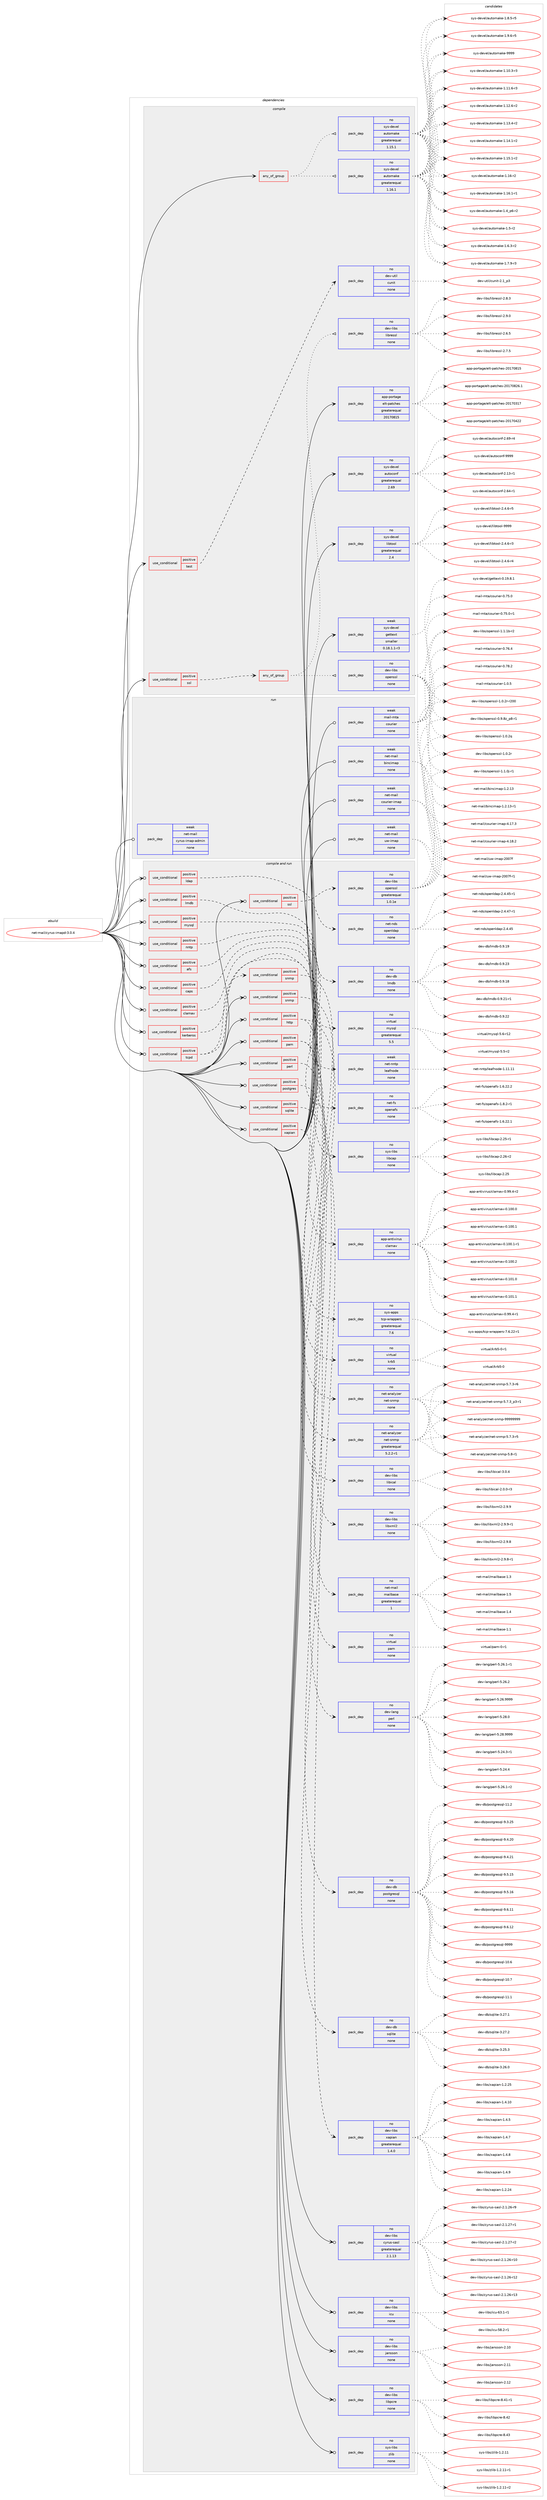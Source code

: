 digraph prolog {

# *************
# Graph options
# *************

newrank=true;
concentrate=true;
compound=true;
graph [rankdir=LR,fontname=Helvetica,fontsize=10,ranksep=1.5];#, ranksep=2.5, nodesep=0.2];
edge  [arrowhead=vee];
node  [fontname=Helvetica,fontsize=10];

# **********
# The ebuild
# **********

subgraph cluster_leftcol {
color=gray;
rank=same;
label=<<i>ebuild</i>>;
id [label="net-mail/cyrus-imapd-3.0.4", color=red, width=4, href="../net-mail/cyrus-imapd-3.0.4.svg"];
}

# ****************
# The dependencies
# ****************

subgraph cluster_midcol {
color=gray;
label=<<i>dependencies</i>>;
subgraph cluster_compile {
fillcolor="#eeeeee";
style=filled;
label=<<i>compile</i>>;
subgraph any26244 {
dependency1663125 [label=<<TABLE BORDER="0" CELLBORDER="1" CELLSPACING="0" CELLPADDING="4"><TR><TD CELLPADDING="10">any_of_group</TD></TR></TABLE>>, shape=none, color=red];subgraph pack1189019 {
dependency1663126 [label=<<TABLE BORDER="0" CELLBORDER="1" CELLSPACING="0" CELLPADDING="4" WIDTH="220"><TR><TD ROWSPAN="6" CELLPADDING="30">pack_dep</TD></TR><TR><TD WIDTH="110">no</TD></TR><TR><TD>sys-devel</TD></TR><TR><TD>automake</TD></TR><TR><TD>greaterequal</TD></TR><TR><TD>1.16.1</TD></TR></TABLE>>, shape=none, color=blue];
}
dependency1663125:e -> dependency1663126:w [weight=20,style="dotted",arrowhead="oinv"];
subgraph pack1189020 {
dependency1663127 [label=<<TABLE BORDER="0" CELLBORDER="1" CELLSPACING="0" CELLPADDING="4" WIDTH="220"><TR><TD ROWSPAN="6" CELLPADDING="30">pack_dep</TD></TR><TR><TD WIDTH="110">no</TD></TR><TR><TD>sys-devel</TD></TR><TR><TD>automake</TD></TR><TR><TD>greaterequal</TD></TR><TR><TD>1.15.1</TD></TR></TABLE>>, shape=none, color=blue];
}
dependency1663125:e -> dependency1663127:w [weight=20,style="dotted",arrowhead="oinv"];
}
id:e -> dependency1663125:w [weight=20,style="solid",arrowhead="vee"];
subgraph cond447074 {
dependency1663128 [label=<<TABLE BORDER="0" CELLBORDER="1" CELLSPACING="0" CELLPADDING="4"><TR><TD ROWSPAN="3" CELLPADDING="10">use_conditional</TD></TR><TR><TD>positive</TD></TR><TR><TD>ssl</TD></TR></TABLE>>, shape=none, color=red];
subgraph any26245 {
dependency1663129 [label=<<TABLE BORDER="0" CELLBORDER="1" CELLSPACING="0" CELLPADDING="4"><TR><TD CELLPADDING="10">any_of_group</TD></TR></TABLE>>, shape=none, color=red];subgraph pack1189021 {
dependency1663130 [label=<<TABLE BORDER="0" CELLBORDER="1" CELLSPACING="0" CELLPADDING="4" WIDTH="220"><TR><TD ROWSPAN="6" CELLPADDING="30">pack_dep</TD></TR><TR><TD WIDTH="110">no</TD></TR><TR><TD>dev-libs</TD></TR><TR><TD>openssl</TD></TR><TR><TD>none</TD></TR><TR><TD></TD></TR></TABLE>>, shape=none, color=blue];
}
dependency1663129:e -> dependency1663130:w [weight=20,style="dotted",arrowhead="oinv"];
subgraph pack1189022 {
dependency1663131 [label=<<TABLE BORDER="0" CELLBORDER="1" CELLSPACING="0" CELLPADDING="4" WIDTH="220"><TR><TD ROWSPAN="6" CELLPADDING="30">pack_dep</TD></TR><TR><TD WIDTH="110">no</TD></TR><TR><TD>dev-libs</TD></TR><TR><TD>libressl</TD></TR><TR><TD>none</TD></TR><TR><TD></TD></TR></TABLE>>, shape=none, color=blue];
}
dependency1663129:e -> dependency1663131:w [weight=20,style="dotted",arrowhead="oinv"];
}
dependency1663128:e -> dependency1663129:w [weight=20,style="dashed",arrowhead="vee"];
}
id:e -> dependency1663128:w [weight=20,style="solid",arrowhead="vee"];
subgraph cond447075 {
dependency1663132 [label=<<TABLE BORDER="0" CELLBORDER="1" CELLSPACING="0" CELLPADDING="4"><TR><TD ROWSPAN="3" CELLPADDING="10">use_conditional</TD></TR><TR><TD>positive</TD></TR><TR><TD>test</TD></TR></TABLE>>, shape=none, color=red];
subgraph pack1189023 {
dependency1663133 [label=<<TABLE BORDER="0" CELLBORDER="1" CELLSPACING="0" CELLPADDING="4" WIDTH="220"><TR><TD ROWSPAN="6" CELLPADDING="30">pack_dep</TD></TR><TR><TD WIDTH="110">no</TD></TR><TR><TD>dev-util</TD></TR><TR><TD>cunit</TD></TR><TR><TD>none</TD></TR><TR><TD></TD></TR></TABLE>>, shape=none, color=blue];
}
dependency1663132:e -> dependency1663133:w [weight=20,style="dashed",arrowhead="vee"];
}
id:e -> dependency1663132:w [weight=20,style="solid",arrowhead="vee"];
subgraph pack1189024 {
dependency1663134 [label=<<TABLE BORDER="0" CELLBORDER="1" CELLSPACING="0" CELLPADDING="4" WIDTH="220"><TR><TD ROWSPAN="6" CELLPADDING="30">pack_dep</TD></TR><TR><TD WIDTH="110">no</TD></TR><TR><TD>app-portage</TD></TR><TR><TD>elt-patches</TD></TR><TR><TD>greaterequal</TD></TR><TR><TD>20170815</TD></TR></TABLE>>, shape=none, color=blue];
}
id:e -> dependency1663134:w [weight=20,style="solid",arrowhead="vee"];
subgraph pack1189025 {
dependency1663135 [label=<<TABLE BORDER="0" CELLBORDER="1" CELLSPACING="0" CELLPADDING="4" WIDTH="220"><TR><TD ROWSPAN="6" CELLPADDING="30">pack_dep</TD></TR><TR><TD WIDTH="110">no</TD></TR><TR><TD>sys-devel</TD></TR><TR><TD>autoconf</TD></TR><TR><TD>greaterequal</TD></TR><TR><TD>2.69</TD></TR></TABLE>>, shape=none, color=blue];
}
id:e -> dependency1663135:w [weight=20,style="solid",arrowhead="vee"];
subgraph pack1189026 {
dependency1663136 [label=<<TABLE BORDER="0" CELLBORDER="1" CELLSPACING="0" CELLPADDING="4" WIDTH="220"><TR><TD ROWSPAN="6" CELLPADDING="30">pack_dep</TD></TR><TR><TD WIDTH="110">no</TD></TR><TR><TD>sys-devel</TD></TR><TR><TD>libtool</TD></TR><TR><TD>greaterequal</TD></TR><TR><TD>2.4</TD></TR></TABLE>>, shape=none, color=blue];
}
id:e -> dependency1663136:w [weight=20,style="solid",arrowhead="vee"];
subgraph pack1189027 {
dependency1663137 [label=<<TABLE BORDER="0" CELLBORDER="1" CELLSPACING="0" CELLPADDING="4" WIDTH="220"><TR><TD ROWSPAN="6" CELLPADDING="30">pack_dep</TD></TR><TR><TD WIDTH="110">weak</TD></TR><TR><TD>sys-devel</TD></TR><TR><TD>gettext</TD></TR><TR><TD>smaller</TD></TR><TR><TD>0.18.1.1-r3</TD></TR></TABLE>>, shape=none, color=blue];
}
id:e -> dependency1663137:w [weight=20,style="solid",arrowhead="vee"];
}
subgraph cluster_compileandrun {
fillcolor="#eeeeee";
style=filled;
label=<<i>compile and run</i>>;
subgraph cond447076 {
dependency1663138 [label=<<TABLE BORDER="0" CELLBORDER="1" CELLSPACING="0" CELLPADDING="4"><TR><TD ROWSPAN="3" CELLPADDING="10">use_conditional</TD></TR><TR><TD>positive</TD></TR><TR><TD>afs</TD></TR></TABLE>>, shape=none, color=red];
subgraph pack1189028 {
dependency1663139 [label=<<TABLE BORDER="0" CELLBORDER="1" CELLSPACING="0" CELLPADDING="4" WIDTH="220"><TR><TD ROWSPAN="6" CELLPADDING="30">pack_dep</TD></TR><TR><TD WIDTH="110">no</TD></TR><TR><TD>net-fs</TD></TR><TR><TD>openafs</TD></TR><TR><TD>none</TD></TR><TR><TD></TD></TR></TABLE>>, shape=none, color=blue];
}
dependency1663138:e -> dependency1663139:w [weight=20,style="dashed",arrowhead="vee"];
}
id:e -> dependency1663138:w [weight=20,style="solid",arrowhead="odotvee"];
subgraph cond447077 {
dependency1663140 [label=<<TABLE BORDER="0" CELLBORDER="1" CELLSPACING="0" CELLPADDING="4"><TR><TD ROWSPAN="3" CELLPADDING="10">use_conditional</TD></TR><TR><TD>positive</TD></TR><TR><TD>caps</TD></TR></TABLE>>, shape=none, color=red];
subgraph pack1189029 {
dependency1663141 [label=<<TABLE BORDER="0" CELLBORDER="1" CELLSPACING="0" CELLPADDING="4" WIDTH="220"><TR><TD ROWSPAN="6" CELLPADDING="30">pack_dep</TD></TR><TR><TD WIDTH="110">no</TD></TR><TR><TD>sys-libs</TD></TR><TR><TD>libcap</TD></TR><TR><TD>none</TD></TR><TR><TD></TD></TR></TABLE>>, shape=none, color=blue];
}
dependency1663140:e -> dependency1663141:w [weight=20,style="dashed",arrowhead="vee"];
}
id:e -> dependency1663140:w [weight=20,style="solid",arrowhead="odotvee"];
subgraph cond447078 {
dependency1663142 [label=<<TABLE BORDER="0" CELLBORDER="1" CELLSPACING="0" CELLPADDING="4"><TR><TD ROWSPAN="3" CELLPADDING="10">use_conditional</TD></TR><TR><TD>positive</TD></TR><TR><TD>clamav</TD></TR></TABLE>>, shape=none, color=red];
subgraph pack1189030 {
dependency1663143 [label=<<TABLE BORDER="0" CELLBORDER="1" CELLSPACING="0" CELLPADDING="4" WIDTH="220"><TR><TD ROWSPAN="6" CELLPADDING="30">pack_dep</TD></TR><TR><TD WIDTH="110">no</TD></TR><TR><TD>app-antivirus</TD></TR><TR><TD>clamav</TD></TR><TR><TD>none</TD></TR><TR><TD></TD></TR></TABLE>>, shape=none, color=blue];
}
dependency1663142:e -> dependency1663143:w [weight=20,style="dashed",arrowhead="vee"];
}
id:e -> dependency1663142:w [weight=20,style="solid",arrowhead="odotvee"];
subgraph cond447079 {
dependency1663144 [label=<<TABLE BORDER="0" CELLBORDER="1" CELLSPACING="0" CELLPADDING="4"><TR><TD ROWSPAN="3" CELLPADDING="10">use_conditional</TD></TR><TR><TD>positive</TD></TR><TR><TD>http</TD></TR></TABLE>>, shape=none, color=red];
subgraph pack1189031 {
dependency1663145 [label=<<TABLE BORDER="0" CELLBORDER="1" CELLSPACING="0" CELLPADDING="4" WIDTH="220"><TR><TD ROWSPAN="6" CELLPADDING="30">pack_dep</TD></TR><TR><TD WIDTH="110">no</TD></TR><TR><TD>dev-libs</TD></TR><TR><TD>libxml2</TD></TR><TR><TD>none</TD></TR><TR><TD></TD></TR></TABLE>>, shape=none, color=blue];
}
dependency1663144:e -> dependency1663145:w [weight=20,style="dashed",arrowhead="vee"];
subgraph pack1189032 {
dependency1663146 [label=<<TABLE BORDER="0" CELLBORDER="1" CELLSPACING="0" CELLPADDING="4" WIDTH="220"><TR><TD ROWSPAN="6" CELLPADDING="30">pack_dep</TD></TR><TR><TD WIDTH="110">no</TD></TR><TR><TD>dev-libs</TD></TR><TR><TD>libical</TD></TR><TR><TD>none</TD></TR><TR><TD></TD></TR></TABLE>>, shape=none, color=blue];
}
dependency1663144:e -> dependency1663146:w [weight=20,style="dashed",arrowhead="vee"];
}
id:e -> dependency1663144:w [weight=20,style="solid",arrowhead="odotvee"];
subgraph cond447080 {
dependency1663147 [label=<<TABLE BORDER="0" CELLBORDER="1" CELLSPACING="0" CELLPADDING="4"><TR><TD ROWSPAN="3" CELLPADDING="10">use_conditional</TD></TR><TR><TD>positive</TD></TR><TR><TD>kerberos</TD></TR></TABLE>>, shape=none, color=red];
subgraph pack1189033 {
dependency1663148 [label=<<TABLE BORDER="0" CELLBORDER="1" CELLSPACING="0" CELLPADDING="4" WIDTH="220"><TR><TD ROWSPAN="6" CELLPADDING="30">pack_dep</TD></TR><TR><TD WIDTH="110">no</TD></TR><TR><TD>virtual</TD></TR><TR><TD>krb5</TD></TR><TR><TD>none</TD></TR><TR><TD></TD></TR></TABLE>>, shape=none, color=blue];
}
dependency1663147:e -> dependency1663148:w [weight=20,style="dashed",arrowhead="vee"];
}
id:e -> dependency1663147:w [weight=20,style="solid",arrowhead="odotvee"];
subgraph cond447081 {
dependency1663149 [label=<<TABLE BORDER="0" CELLBORDER="1" CELLSPACING="0" CELLPADDING="4"><TR><TD ROWSPAN="3" CELLPADDING="10">use_conditional</TD></TR><TR><TD>positive</TD></TR><TR><TD>ldap</TD></TR></TABLE>>, shape=none, color=red];
subgraph pack1189034 {
dependency1663150 [label=<<TABLE BORDER="0" CELLBORDER="1" CELLSPACING="0" CELLPADDING="4" WIDTH="220"><TR><TD ROWSPAN="6" CELLPADDING="30">pack_dep</TD></TR><TR><TD WIDTH="110">no</TD></TR><TR><TD>net-nds</TD></TR><TR><TD>openldap</TD></TR><TR><TD>none</TD></TR><TR><TD></TD></TR></TABLE>>, shape=none, color=blue];
}
dependency1663149:e -> dependency1663150:w [weight=20,style="dashed",arrowhead="vee"];
}
id:e -> dependency1663149:w [weight=20,style="solid",arrowhead="odotvee"];
subgraph cond447082 {
dependency1663151 [label=<<TABLE BORDER="0" CELLBORDER="1" CELLSPACING="0" CELLPADDING="4"><TR><TD ROWSPAN="3" CELLPADDING="10">use_conditional</TD></TR><TR><TD>positive</TD></TR><TR><TD>lmdb</TD></TR></TABLE>>, shape=none, color=red];
subgraph pack1189035 {
dependency1663152 [label=<<TABLE BORDER="0" CELLBORDER="1" CELLSPACING="0" CELLPADDING="4" WIDTH="220"><TR><TD ROWSPAN="6" CELLPADDING="30">pack_dep</TD></TR><TR><TD WIDTH="110">no</TD></TR><TR><TD>dev-db</TD></TR><TR><TD>lmdb</TD></TR><TR><TD>none</TD></TR><TR><TD></TD></TR></TABLE>>, shape=none, color=blue];
}
dependency1663151:e -> dependency1663152:w [weight=20,style="dashed",arrowhead="vee"];
}
id:e -> dependency1663151:w [weight=20,style="solid",arrowhead="odotvee"];
subgraph cond447083 {
dependency1663153 [label=<<TABLE BORDER="0" CELLBORDER="1" CELLSPACING="0" CELLPADDING="4"><TR><TD ROWSPAN="3" CELLPADDING="10">use_conditional</TD></TR><TR><TD>positive</TD></TR><TR><TD>mysql</TD></TR></TABLE>>, shape=none, color=red];
subgraph pack1189036 {
dependency1663154 [label=<<TABLE BORDER="0" CELLBORDER="1" CELLSPACING="0" CELLPADDING="4" WIDTH="220"><TR><TD ROWSPAN="6" CELLPADDING="30">pack_dep</TD></TR><TR><TD WIDTH="110">no</TD></TR><TR><TD>virtual</TD></TR><TR><TD>mysql</TD></TR><TR><TD>greaterequal</TD></TR><TR><TD>5.5</TD></TR></TABLE>>, shape=none, color=blue];
}
dependency1663153:e -> dependency1663154:w [weight=20,style="dashed",arrowhead="vee"];
}
id:e -> dependency1663153:w [weight=20,style="solid",arrowhead="odotvee"];
subgraph cond447084 {
dependency1663155 [label=<<TABLE BORDER="0" CELLBORDER="1" CELLSPACING="0" CELLPADDING="4"><TR><TD ROWSPAN="3" CELLPADDING="10">use_conditional</TD></TR><TR><TD>positive</TD></TR><TR><TD>nntp</TD></TR></TABLE>>, shape=none, color=red];
subgraph pack1189037 {
dependency1663156 [label=<<TABLE BORDER="0" CELLBORDER="1" CELLSPACING="0" CELLPADDING="4" WIDTH="220"><TR><TD ROWSPAN="6" CELLPADDING="30">pack_dep</TD></TR><TR><TD WIDTH="110">weak</TD></TR><TR><TD>net-nntp</TD></TR><TR><TD>leafnode</TD></TR><TR><TD>none</TD></TR><TR><TD></TD></TR></TABLE>>, shape=none, color=blue];
}
dependency1663155:e -> dependency1663156:w [weight=20,style="dashed",arrowhead="vee"];
}
id:e -> dependency1663155:w [weight=20,style="solid",arrowhead="odotvee"];
subgraph cond447085 {
dependency1663157 [label=<<TABLE BORDER="0" CELLBORDER="1" CELLSPACING="0" CELLPADDING="4"><TR><TD ROWSPAN="3" CELLPADDING="10">use_conditional</TD></TR><TR><TD>positive</TD></TR><TR><TD>pam</TD></TR></TABLE>>, shape=none, color=red];
subgraph pack1189038 {
dependency1663158 [label=<<TABLE BORDER="0" CELLBORDER="1" CELLSPACING="0" CELLPADDING="4" WIDTH="220"><TR><TD ROWSPAN="6" CELLPADDING="30">pack_dep</TD></TR><TR><TD WIDTH="110">no</TD></TR><TR><TD>virtual</TD></TR><TR><TD>pam</TD></TR><TR><TD>none</TD></TR><TR><TD></TD></TR></TABLE>>, shape=none, color=blue];
}
dependency1663157:e -> dependency1663158:w [weight=20,style="dashed",arrowhead="vee"];
subgraph pack1189039 {
dependency1663159 [label=<<TABLE BORDER="0" CELLBORDER="1" CELLSPACING="0" CELLPADDING="4" WIDTH="220"><TR><TD ROWSPAN="6" CELLPADDING="30">pack_dep</TD></TR><TR><TD WIDTH="110">no</TD></TR><TR><TD>net-mail</TD></TR><TR><TD>mailbase</TD></TR><TR><TD>greaterequal</TD></TR><TR><TD>1</TD></TR></TABLE>>, shape=none, color=blue];
}
dependency1663157:e -> dependency1663159:w [weight=20,style="dashed",arrowhead="vee"];
}
id:e -> dependency1663157:w [weight=20,style="solid",arrowhead="odotvee"];
subgraph cond447086 {
dependency1663160 [label=<<TABLE BORDER="0" CELLBORDER="1" CELLSPACING="0" CELLPADDING="4"><TR><TD ROWSPAN="3" CELLPADDING="10">use_conditional</TD></TR><TR><TD>positive</TD></TR><TR><TD>perl</TD></TR></TABLE>>, shape=none, color=red];
subgraph pack1189040 {
dependency1663161 [label=<<TABLE BORDER="0" CELLBORDER="1" CELLSPACING="0" CELLPADDING="4" WIDTH="220"><TR><TD ROWSPAN="6" CELLPADDING="30">pack_dep</TD></TR><TR><TD WIDTH="110">no</TD></TR><TR><TD>dev-lang</TD></TR><TR><TD>perl</TD></TR><TR><TD>none</TD></TR><TR><TD></TD></TR></TABLE>>, shape=none, color=blue];
}
dependency1663160:e -> dependency1663161:w [weight=20,style="dashed",arrowhead="vee"];
}
id:e -> dependency1663160:w [weight=20,style="solid",arrowhead="odotvee"];
subgraph cond447087 {
dependency1663162 [label=<<TABLE BORDER="0" CELLBORDER="1" CELLSPACING="0" CELLPADDING="4"><TR><TD ROWSPAN="3" CELLPADDING="10">use_conditional</TD></TR><TR><TD>positive</TD></TR><TR><TD>postgres</TD></TR></TABLE>>, shape=none, color=red];
subgraph pack1189041 {
dependency1663163 [label=<<TABLE BORDER="0" CELLBORDER="1" CELLSPACING="0" CELLPADDING="4" WIDTH="220"><TR><TD ROWSPAN="6" CELLPADDING="30">pack_dep</TD></TR><TR><TD WIDTH="110">no</TD></TR><TR><TD>dev-db</TD></TR><TR><TD>postgresql</TD></TR><TR><TD>none</TD></TR><TR><TD></TD></TR></TABLE>>, shape=none, color=blue];
}
dependency1663162:e -> dependency1663163:w [weight=20,style="dashed",arrowhead="vee"];
}
id:e -> dependency1663162:w [weight=20,style="solid",arrowhead="odotvee"];
subgraph cond447088 {
dependency1663164 [label=<<TABLE BORDER="0" CELLBORDER="1" CELLSPACING="0" CELLPADDING="4"><TR><TD ROWSPAN="3" CELLPADDING="10">use_conditional</TD></TR><TR><TD>positive</TD></TR><TR><TD>snmp</TD></TR></TABLE>>, shape=none, color=red];
subgraph pack1189042 {
dependency1663165 [label=<<TABLE BORDER="0" CELLBORDER="1" CELLSPACING="0" CELLPADDING="4" WIDTH="220"><TR><TD ROWSPAN="6" CELLPADDING="30">pack_dep</TD></TR><TR><TD WIDTH="110">no</TD></TR><TR><TD>net-analyzer</TD></TR><TR><TD>net-snmp</TD></TR><TR><TD>greaterequal</TD></TR><TR><TD>5.2.2-r1</TD></TR></TABLE>>, shape=none, color=blue];
}
dependency1663164:e -> dependency1663165:w [weight=20,style="dashed",arrowhead="vee"];
}
id:e -> dependency1663164:w [weight=20,style="solid",arrowhead="odotvee"];
subgraph cond447089 {
dependency1663166 [label=<<TABLE BORDER="0" CELLBORDER="1" CELLSPACING="0" CELLPADDING="4"><TR><TD ROWSPAN="3" CELLPADDING="10">use_conditional</TD></TR><TR><TD>positive</TD></TR><TR><TD>sqlite</TD></TR></TABLE>>, shape=none, color=red];
subgraph pack1189043 {
dependency1663167 [label=<<TABLE BORDER="0" CELLBORDER="1" CELLSPACING="0" CELLPADDING="4" WIDTH="220"><TR><TD ROWSPAN="6" CELLPADDING="30">pack_dep</TD></TR><TR><TD WIDTH="110">no</TD></TR><TR><TD>dev-db</TD></TR><TR><TD>sqlite</TD></TR><TR><TD>none</TD></TR><TR><TD></TD></TR></TABLE>>, shape=none, color=blue];
}
dependency1663166:e -> dependency1663167:w [weight=20,style="dashed",arrowhead="vee"];
}
id:e -> dependency1663166:w [weight=20,style="solid",arrowhead="odotvee"];
subgraph cond447090 {
dependency1663168 [label=<<TABLE BORDER="0" CELLBORDER="1" CELLSPACING="0" CELLPADDING="4"><TR><TD ROWSPAN="3" CELLPADDING="10">use_conditional</TD></TR><TR><TD>positive</TD></TR><TR><TD>ssl</TD></TR></TABLE>>, shape=none, color=red];
subgraph pack1189044 {
dependency1663169 [label=<<TABLE BORDER="0" CELLBORDER="1" CELLSPACING="0" CELLPADDING="4" WIDTH="220"><TR><TD ROWSPAN="6" CELLPADDING="30">pack_dep</TD></TR><TR><TD WIDTH="110">no</TD></TR><TR><TD>dev-libs</TD></TR><TR><TD>openssl</TD></TR><TR><TD>greaterequal</TD></TR><TR><TD>1.0.1e</TD></TR></TABLE>>, shape=none, color=blue];
}
dependency1663168:e -> dependency1663169:w [weight=20,style="dashed",arrowhead="vee"];
}
id:e -> dependency1663168:w [weight=20,style="solid",arrowhead="odotvee"];
subgraph cond447091 {
dependency1663170 [label=<<TABLE BORDER="0" CELLBORDER="1" CELLSPACING="0" CELLPADDING="4"><TR><TD ROWSPAN="3" CELLPADDING="10">use_conditional</TD></TR><TR><TD>positive</TD></TR><TR><TD>tcpd</TD></TR></TABLE>>, shape=none, color=red];
subgraph pack1189045 {
dependency1663171 [label=<<TABLE BORDER="0" CELLBORDER="1" CELLSPACING="0" CELLPADDING="4" WIDTH="220"><TR><TD ROWSPAN="6" CELLPADDING="30">pack_dep</TD></TR><TR><TD WIDTH="110">no</TD></TR><TR><TD>sys-apps</TD></TR><TR><TD>tcp-wrappers</TD></TR><TR><TD>greaterequal</TD></TR><TR><TD>7.6</TD></TR></TABLE>>, shape=none, color=blue];
}
dependency1663170:e -> dependency1663171:w [weight=20,style="dashed",arrowhead="vee"];
subgraph cond447092 {
dependency1663172 [label=<<TABLE BORDER="0" CELLBORDER="1" CELLSPACING="0" CELLPADDING="4"><TR><TD ROWSPAN="3" CELLPADDING="10">use_conditional</TD></TR><TR><TD>positive</TD></TR><TR><TD>snmp</TD></TR></TABLE>>, shape=none, color=red];
subgraph pack1189046 {
dependency1663173 [label=<<TABLE BORDER="0" CELLBORDER="1" CELLSPACING="0" CELLPADDING="4" WIDTH="220"><TR><TD ROWSPAN="6" CELLPADDING="30">pack_dep</TD></TR><TR><TD WIDTH="110">no</TD></TR><TR><TD>net-analyzer</TD></TR><TR><TD>net-snmp</TD></TR><TR><TD>none</TD></TR><TR><TD></TD></TR></TABLE>>, shape=none, color=blue];
}
dependency1663172:e -> dependency1663173:w [weight=20,style="dashed",arrowhead="vee"];
}
dependency1663170:e -> dependency1663172:w [weight=20,style="dashed",arrowhead="vee"];
}
id:e -> dependency1663170:w [weight=20,style="solid",arrowhead="odotvee"];
subgraph cond447093 {
dependency1663174 [label=<<TABLE BORDER="0" CELLBORDER="1" CELLSPACING="0" CELLPADDING="4"><TR><TD ROWSPAN="3" CELLPADDING="10">use_conditional</TD></TR><TR><TD>positive</TD></TR><TR><TD>xapian</TD></TR></TABLE>>, shape=none, color=red];
subgraph pack1189047 {
dependency1663175 [label=<<TABLE BORDER="0" CELLBORDER="1" CELLSPACING="0" CELLPADDING="4" WIDTH="220"><TR><TD ROWSPAN="6" CELLPADDING="30">pack_dep</TD></TR><TR><TD WIDTH="110">no</TD></TR><TR><TD>dev-libs</TD></TR><TR><TD>xapian</TD></TR><TR><TD>greaterequal</TD></TR><TR><TD>1.4.0</TD></TR></TABLE>>, shape=none, color=blue];
}
dependency1663174:e -> dependency1663175:w [weight=20,style="dashed",arrowhead="vee"];
}
id:e -> dependency1663174:w [weight=20,style="solid",arrowhead="odotvee"];
subgraph pack1189048 {
dependency1663176 [label=<<TABLE BORDER="0" CELLBORDER="1" CELLSPACING="0" CELLPADDING="4" WIDTH="220"><TR><TD ROWSPAN="6" CELLPADDING="30">pack_dep</TD></TR><TR><TD WIDTH="110">no</TD></TR><TR><TD>dev-libs</TD></TR><TR><TD>cyrus-sasl</TD></TR><TR><TD>greaterequal</TD></TR><TR><TD>2.1.13</TD></TR></TABLE>>, shape=none, color=blue];
}
id:e -> dependency1663176:w [weight=20,style="solid",arrowhead="odotvee"];
subgraph pack1189049 {
dependency1663177 [label=<<TABLE BORDER="0" CELLBORDER="1" CELLSPACING="0" CELLPADDING="4" WIDTH="220"><TR><TD ROWSPAN="6" CELLPADDING="30">pack_dep</TD></TR><TR><TD WIDTH="110">no</TD></TR><TR><TD>dev-libs</TD></TR><TR><TD>icu</TD></TR><TR><TD>none</TD></TR><TR><TD></TD></TR></TABLE>>, shape=none, color=blue];
}
id:e -> dependency1663177:w [weight=20,style="solid",arrowhead="odotvee"];
subgraph pack1189050 {
dependency1663178 [label=<<TABLE BORDER="0" CELLBORDER="1" CELLSPACING="0" CELLPADDING="4" WIDTH="220"><TR><TD ROWSPAN="6" CELLPADDING="30">pack_dep</TD></TR><TR><TD WIDTH="110">no</TD></TR><TR><TD>dev-libs</TD></TR><TR><TD>jansson</TD></TR><TR><TD>none</TD></TR><TR><TD></TD></TR></TABLE>>, shape=none, color=blue];
}
id:e -> dependency1663178:w [weight=20,style="solid",arrowhead="odotvee"];
subgraph pack1189051 {
dependency1663179 [label=<<TABLE BORDER="0" CELLBORDER="1" CELLSPACING="0" CELLPADDING="4" WIDTH="220"><TR><TD ROWSPAN="6" CELLPADDING="30">pack_dep</TD></TR><TR><TD WIDTH="110">no</TD></TR><TR><TD>dev-libs</TD></TR><TR><TD>libpcre</TD></TR><TR><TD>none</TD></TR><TR><TD></TD></TR></TABLE>>, shape=none, color=blue];
}
id:e -> dependency1663179:w [weight=20,style="solid",arrowhead="odotvee"];
subgraph pack1189052 {
dependency1663180 [label=<<TABLE BORDER="0" CELLBORDER="1" CELLSPACING="0" CELLPADDING="4" WIDTH="220"><TR><TD ROWSPAN="6" CELLPADDING="30">pack_dep</TD></TR><TR><TD WIDTH="110">no</TD></TR><TR><TD>sys-libs</TD></TR><TR><TD>zlib</TD></TR><TR><TD>none</TD></TR><TR><TD></TD></TR></TABLE>>, shape=none, color=blue];
}
id:e -> dependency1663180:w [weight=20,style="solid",arrowhead="odotvee"];
}
subgraph cluster_run {
fillcolor="#eeeeee";
style=filled;
label=<<i>run</i>>;
subgraph pack1189053 {
dependency1663181 [label=<<TABLE BORDER="0" CELLBORDER="1" CELLSPACING="0" CELLPADDING="4" WIDTH="220"><TR><TD ROWSPAN="6" CELLPADDING="30">pack_dep</TD></TR><TR><TD WIDTH="110">weak</TD></TR><TR><TD>mail-mta</TD></TR><TR><TD>courier</TD></TR><TR><TD>none</TD></TR><TR><TD></TD></TR></TABLE>>, shape=none, color=blue];
}
id:e -> dependency1663181:w [weight=20,style="solid",arrowhead="odot"];
subgraph pack1189054 {
dependency1663182 [label=<<TABLE BORDER="0" CELLBORDER="1" CELLSPACING="0" CELLPADDING="4" WIDTH="220"><TR><TD ROWSPAN="6" CELLPADDING="30">pack_dep</TD></TR><TR><TD WIDTH="110">weak</TD></TR><TR><TD>net-mail</TD></TR><TR><TD>bincimap</TD></TR><TR><TD>none</TD></TR><TR><TD></TD></TR></TABLE>>, shape=none, color=blue];
}
id:e -> dependency1663182:w [weight=20,style="solid",arrowhead="odot"];
subgraph pack1189055 {
dependency1663183 [label=<<TABLE BORDER="0" CELLBORDER="1" CELLSPACING="0" CELLPADDING="4" WIDTH="220"><TR><TD ROWSPAN="6" CELLPADDING="30">pack_dep</TD></TR><TR><TD WIDTH="110">weak</TD></TR><TR><TD>net-mail</TD></TR><TR><TD>courier-imap</TD></TR><TR><TD>none</TD></TR><TR><TD></TD></TR></TABLE>>, shape=none, color=blue];
}
id:e -> dependency1663183:w [weight=20,style="solid",arrowhead="odot"];
subgraph pack1189056 {
dependency1663184 [label=<<TABLE BORDER="0" CELLBORDER="1" CELLSPACING="0" CELLPADDING="4" WIDTH="220"><TR><TD ROWSPAN="6" CELLPADDING="30">pack_dep</TD></TR><TR><TD WIDTH="110">weak</TD></TR><TR><TD>net-mail</TD></TR><TR><TD>cyrus-imap-admin</TD></TR><TR><TD>none</TD></TR><TR><TD></TD></TR></TABLE>>, shape=none, color=blue];
}
id:e -> dependency1663184:w [weight=20,style="solid",arrowhead="odot"];
subgraph pack1189057 {
dependency1663185 [label=<<TABLE BORDER="0" CELLBORDER="1" CELLSPACING="0" CELLPADDING="4" WIDTH="220"><TR><TD ROWSPAN="6" CELLPADDING="30">pack_dep</TD></TR><TR><TD WIDTH="110">weak</TD></TR><TR><TD>net-mail</TD></TR><TR><TD>uw-imap</TD></TR><TR><TD>none</TD></TR><TR><TD></TD></TR></TABLE>>, shape=none, color=blue];
}
id:e -> dependency1663185:w [weight=20,style="solid",arrowhead="odot"];
}
}

# **************
# The candidates
# **************

subgraph cluster_choices {
rank=same;
color=gray;
label=<<i>candidates</i>>;

subgraph choice1189019 {
color=black;
nodesep=1;
choice11512111545100101118101108479711711611110997107101454946494846514511451 [label="sys-devel/automake-1.10.3-r3", color=red, width=4,href="../sys-devel/automake-1.10.3-r3.svg"];
choice11512111545100101118101108479711711611110997107101454946494946544511451 [label="sys-devel/automake-1.11.6-r3", color=red, width=4,href="../sys-devel/automake-1.11.6-r3.svg"];
choice11512111545100101118101108479711711611110997107101454946495046544511450 [label="sys-devel/automake-1.12.6-r2", color=red, width=4,href="../sys-devel/automake-1.12.6-r2.svg"];
choice11512111545100101118101108479711711611110997107101454946495146524511450 [label="sys-devel/automake-1.13.4-r2", color=red, width=4,href="../sys-devel/automake-1.13.4-r2.svg"];
choice11512111545100101118101108479711711611110997107101454946495246494511450 [label="sys-devel/automake-1.14.1-r2", color=red, width=4,href="../sys-devel/automake-1.14.1-r2.svg"];
choice11512111545100101118101108479711711611110997107101454946495346494511450 [label="sys-devel/automake-1.15.1-r2", color=red, width=4,href="../sys-devel/automake-1.15.1-r2.svg"];
choice1151211154510010111810110847971171161111099710710145494649544511450 [label="sys-devel/automake-1.16-r2", color=red, width=4,href="../sys-devel/automake-1.16-r2.svg"];
choice11512111545100101118101108479711711611110997107101454946495446494511449 [label="sys-devel/automake-1.16.1-r1", color=red, width=4,href="../sys-devel/automake-1.16.1-r1.svg"];
choice115121115451001011181011084797117116111109971071014549465295112544511450 [label="sys-devel/automake-1.4_p6-r2", color=red, width=4,href="../sys-devel/automake-1.4_p6-r2.svg"];
choice11512111545100101118101108479711711611110997107101454946534511450 [label="sys-devel/automake-1.5-r2", color=red, width=4,href="../sys-devel/automake-1.5-r2.svg"];
choice115121115451001011181011084797117116111109971071014549465446514511450 [label="sys-devel/automake-1.6.3-r2", color=red, width=4,href="../sys-devel/automake-1.6.3-r2.svg"];
choice115121115451001011181011084797117116111109971071014549465546574511451 [label="sys-devel/automake-1.7.9-r3", color=red, width=4,href="../sys-devel/automake-1.7.9-r3.svg"];
choice115121115451001011181011084797117116111109971071014549465646534511453 [label="sys-devel/automake-1.8.5-r5", color=red, width=4,href="../sys-devel/automake-1.8.5-r5.svg"];
choice115121115451001011181011084797117116111109971071014549465746544511453 [label="sys-devel/automake-1.9.6-r5", color=red, width=4,href="../sys-devel/automake-1.9.6-r5.svg"];
choice115121115451001011181011084797117116111109971071014557575757 [label="sys-devel/automake-9999", color=red, width=4,href="../sys-devel/automake-9999.svg"];
dependency1663126:e -> choice11512111545100101118101108479711711611110997107101454946494846514511451:w [style=dotted,weight="100"];
dependency1663126:e -> choice11512111545100101118101108479711711611110997107101454946494946544511451:w [style=dotted,weight="100"];
dependency1663126:e -> choice11512111545100101118101108479711711611110997107101454946495046544511450:w [style=dotted,weight="100"];
dependency1663126:e -> choice11512111545100101118101108479711711611110997107101454946495146524511450:w [style=dotted,weight="100"];
dependency1663126:e -> choice11512111545100101118101108479711711611110997107101454946495246494511450:w [style=dotted,weight="100"];
dependency1663126:e -> choice11512111545100101118101108479711711611110997107101454946495346494511450:w [style=dotted,weight="100"];
dependency1663126:e -> choice1151211154510010111810110847971171161111099710710145494649544511450:w [style=dotted,weight="100"];
dependency1663126:e -> choice11512111545100101118101108479711711611110997107101454946495446494511449:w [style=dotted,weight="100"];
dependency1663126:e -> choice115121115451001011181011084797117116111109971071014549465295112544511450:w [style=dotted,weight="100"];
dependency1663126:e -> choice11512111545100101118101108479711711611110997107101454946534511450:w [style=dotted,weight="100"];
dependency1663126:e -> choice115121115451001011181011084797117116111109971071014549465446514511450:w [style=dotted,weight="100"];
dependency1663126:e -> choice115121115451001011181011084797117116111109971071014549465546574511451:w [style=dotted,weight="100"];
dependency1663126:e -> choice115121115451001011181011084797117116111109971071014549465646534511453:w [style=dotted,weight="100"];
dependency1663126:e -> choice115121115451001011181011084797117116111109971071014549465746544511453:w [style=dotted,weight="100"];
dependency1663126:e -> choice115121115451001011181011084797117116111109971071014557575757:w [style=dotted,weight="100"];
}
subgraph choice1189020 {
color=black;
nodesep=1;
choice11512111545100101118101108479711711611110997107101454946494846514511451 [label="sys-devel/automake-1.10.3-r3", color=red, width=4,href="../sys-devel/automake-1.10.3-r3.svg"];
choice11512111545100101118101108479711711611110997107101454946494946544511451 [label="sys-devel/automake-1.11.6-r3", color=red, width=4,href="../sys-devel/automake-1.11.6-r3.svg"];
choice11512111545100101118101108479711711611110997107101454946495046544511450 [label="sys-devel/automake-1.12.6-r2", color=red, width=4,href="../sys-devel/automake-1.12.6-r2.svg"];
choice11512111545100101118101108479711711611110997107101454946495146524511450 [label="sys-devel/automake-1.13.4-r2", color=red, width=4,href="../sys-devel/automake-1.13.4-r2.svg"];
choice11512111545100101118101108479711711611110997107101454946495246494511450 [label="sys-devel/automake-1.14.1-r2", color=red, width=4,href="../sys-devel/automake-1.14.1-r2.svg"];
choice11512111545100101118101108479711711611110997107101454946495346494511450 [label="sys-devel/automake-1.15.1-r2", color=red, width=4,href="../sys-devel/automake-1.15.1-r2.svg"];
choice1151211154510010111810110847971171161111099710710145494649544511450 [label="sys-devel/automake-1.16-r2", color=red, width=4,href="../sys-devel/automake-1.16-r2.svg"];
choice11512111545100101118101108479711711611110997107101454946495446494511449 [label="sys-devel/automake-1.16.1-r1", color=red, width=4,href="../sys-devel/automake-1.16.1-r1.svg"];
choice115121115451001011181011084797117116111109971071014549465295112544511450 [label="sys-devel/automake-1.4_p6-r2", color=red, width=4,href="../sys-devel/automake-1.4_p6-r2.svg"];
choice11512111545100101118101108479711711611110997107101454946534511450 [label="sys-devel/automake-1.5-r2", color=red, width=4,href="../sys-devel/automake-1.5-r2.svg"];
choice115121115451001011181011084797117116111109971071014549465446514511450 [label="sys-devel/automake-1.6.3-r2", color=red, width=4,href="../sys-devel/automake-1.6.3-r2.svg"];
choice115121115451001011181011084797117116111109971071014549465546574511451 [label="sys-devel/automake-1.7.9-r3", color=red, width=4,href="../sys-devel/automake-1.7.9-r3.svg"];
choice115121115451001011181011084797117116111109971071014549465646534511453 [label="sys-devel/automake-1.8.5-r5", color=red, width=4,href="../sys-devel/automake-1.8.5-r5.svg"];
choice115121115451001011181011084797117116111109971071014549465746544511453 [label="sys-devel/automake-1.9.6-r5", color=red, width=4,href="../sys-devel/automake-1.9.6-r5.svg"];
choice115121115451001011181011084797117116111109971071014557575757 [label="sys-devel/automake-9999", color=red, width=4,href="../sys-devel/automake-9999.svg"];
dependency1663127:e -> choice11512111545100101118101108479711711611110997107101454946494846514511451:w [style=dotted,weight="100"];
dependency1663127:e -> choice11512111545100101118101108479711711611110997107101454946494946544511451:w [style=dotted,weight="100"];
dependency1663127:e -> choice11512111545100101118101108479711711611110997107101454946495046544511450:w [style=dotted,weight="100"];
dependency1663127:e -> choice11512111545100101118101108479711711611110997107101454946495146524511450:w [style=dotted,weight="100"];
dependency1663127:e -> choice11512111545100101118101108479711711611110997107101454946495246494511450:w [style=dotted,weight="100"];
dependency1663127:e -> choice11512111545100101118101108479711711611110997107101454946495346494511450:w [style=dotted,weight="100"];
dependency1663127:e -> choice1151211154510010111810110847971171161111099710710145494649544511450:w [style=dotted,weight="100"];
dependency1663127:e -> choice11512111545100101118101108479711711611110997107101454946495446494511449:w [style=dotted,weight="100"];
dependency1663127:e -> choice115121115451001011181011084797117116111109971071014549465295112544511450:w [style=dotted,weight="100"];
dependency1663127:e -> choice11512111545100101118101108479711711611110997107101454946534511450:w [style=dotted,weight="100"];
dependency1663127:e -> choice115121115451001011181011084797117116111109971071014549465446514511450:w [style=dotted,weight="100"];
dependency1663127:e -> choice115121115451001011181011084797117116111109971071014549465546574511451:w [style=dotted,weight="100"];
dependency1663127:e -> choice115121115451001011181011084797117116111109971071014549465646534511453:w [style=dotted,weight="100"];
dependency1663127:e -> choice115121115451001011181011084797117116111109971071014549465746544511453:w [style=dotted,weight="100"];
dependency1663127:e -> choice115121115451001011181011084797117116111109971071014557575757:w [style=dotted,weight="100"];
}
subgraph choice1189021 {
color=black;
nodesep=1;
choice10010111845108105981154711111210111011511510845484657465612295112564511449 [label="dev-libs/openssl-0.9.8z_p8-r1", color=red, width=4,href="../dev-libs/openssl-0.9.8z_p8-r1.svg"];
choice100101118451081059811547111112101110115115108454946484650113 [label="dev-libs/openssl-1.0.2q", color=red, width=4,href="../dev-libs/openssl-1.0.2q.svg"];
choice100101118451081059811547111112101110115115108454946484650114 [label="dev-libs/openssl-1.0.2r", color=red, width=4,href="../dev-libs/openssl-1.0.2r.svg"];
choice10010111845108105981154711111210111011511510845494648465011445114504848 [label="dev-libs/openssl-1.0.2r-r200", color=red, width=4,href="../dev-libs/openssl-1.0.2r-r200.svg"];
choice1001011184510810598115471111121011101151151084549464946481064511449 [label="dev-libs/openssl-1.1.0j-r1", color=red, width=4,href="../dev-libs/openssl-1.1.0j-r1.svg"];
choice100101118451081059811547111112101110115115108454946494649984511450 [label="dev-libs/openssl-1.1.1b-r2", color=red, width=4,href="../dev-libs/openssl-1.1.1b-r2.svg"];
dependency1663130:e -> choice10010111845108105981154711111210111011511510845484657465612295112564511449:w [style=dotted,weight="100"];
dependency1663130:e -> choice100101118451081059811547111112101110115115108454946484650113:w [style=dotted,weight="100"];
dependency1663130:e -> choice100101118451081059811547111112101110115115108454946484650114:w [style=dotted,weight="100"];
dependency1663130:e -> choice10010111845108105981154711111210111011511510845494648465011445114504848:w [style=dotted,weight="100"];
dependency1663130:e -> choice1001011184510810598115471111121011101151151084549464946481064511449:w [style=dotted,weight="100"];
dependency1663130:e -> choice100101118451081059811547111112101110115115108454946494649984511450:w [style=dotted,weight="100"];
}
subgraph choice1189022 {
color=black;
nodesep=1;
choice10010111845108105981154710810598114101115115108455046544653 [label="dev-libs/libressl-2.6.5", color=red, width=4,href="../dev-libs/libressl-2.6.5.svg"];
choice10010111845108105981154710810598114101115115108455046554653 [label="dev-libs/libressl-2.7.5", color=red, width=4,href="../dev-libs/libressl-2.7.5.svg"];
choice10010111845108105981154710810598114101115115108455046564651 [label="dev-libs/libressl-2.8.3", color=red, width=4,href="../dev-libs/libressl-2.8.3.svg"];
choice10010111845108105981154710810598114101115115108455046574648 [label="dev-libs/libressl-2.9.0", color=red, width=4,href="../dev-libs/libressl-2.9.0.svg"];
dependency1663131:e -> choice10010111845108105981154710810598114101115115108455046544653:w [style=dotted,weight="100"];
dependency1663131:e -> choice10010111845108105981154710810598114101115115108455046554653:w [style=dotted,weight="100"];
dependency1663131:e -> choice10010111845108105981154710810598114101115115108455046564651:w [style=dotted,weight="100"];
dependency1663131:e -> choice10010111845108105981154710810598114101115115108455046574648:w [style=dotted,weight="100"];
}
subgraph choice1189023 {
color=black;
nodesep=1;
choice100101118451171161051084799117110105116455046499511251 [label="dev-util/cunit-2.1_p3", color=red, width=4,href="../dev-util/cunit-2.1_p3.svg"];
dependency1663133:e -> choice100101118451171161051084799117110105116455046499511251:w [style=dotted,weight="100"];
}
subgraph choice1189024 {
color=black;
nodesep=1;
choice97112112451121111141169710310147101108116451129711699104101115455048495548514955 [label="app-portage/elt-patches-20170317", color=red, width=4,href="../app-portage/elt-patches-20170317.svg"];
choice97112112451121111141169710310147101108116451129711699104101115455048495548525050 [label="app-portage/elt-patches-20170422", color=red, width=4,href="../app-portage/elt-patches-20170422.svg"];
choice97112112451121111141169710310147101108116451129711699104101115455048495548564953 [label="app-portage/elt-patches-20170815", color=red, width=4,href="../app-portage/elt-patches-20170815.svg"];
choice971121124511211111411697103101471011081164511297116991041011154550484955485650544649 [label="app-portage/elt-patches-20170826.1", color=red, width=4,href="../app-portage/elt-patches-20170826.1.svg"];
dependency1663134:e -> choice97112112451121111141169710310147101108116451129711699104101115455048495548514955:w [style=dotted,weight="100"];
dependency1663134:e -> choice97112112451121111141169710310147101108116451129711699104101115455048495548525050:w [style=dotted,weight="100"];
dependency1663134:e -> choice97112112451121111141169710310147101108116451129711699104101115455048495548564953:w [style=dotted,weight="100"];
dependency1663134:e -> choice971121124511211111411697103101471011081164511297116991041011154550484955485650544649:w [style=dotted,weight="100"];
}
subgraph choice1189025 {
color=black;
nodesep=1;
choice1151211154510010111810110847971171161119911111010245504649514511449 [label="sys-devel/autoconf-2.13-r1", color=red, width=4,href="../sys-devel/autoconf-2.13-r1.svg"];
choice1151211154510010111810110847971171161119911111010245504654524511449 [label="sys-devel/autoconf-2.64-r1", color=red, width=4,href="../sys-devel/autoconf-2.64-r1.svg"];
choice1151211154510010111810110847971171161119911111010245504654574511452 [label="sys-devel/autoconf-2.69-r4", color=red, width=4,href="../sys-devel/autoconf-2.69-r4.svg"];
choice115121115451001011181011084797117116111991111101024557575757 [label="sys-devel/autoconf-9999", color=red, width=4,href="../sys-devel/autoconf-9999.svg"];
dependency1663135:e -> choice1151211154510010111810110847971171161119911111010245504649514511449:w [style=dotted,weight="100"];
dependency1663135:e -> choice1151211154510010111810110847971171161119911111010245504654524511449:w [style=dotted,weight="100"];
dependency1663135:e -> choice1151211154510010111810110847971171161119911111010245504654574511452:w [style=dotted,weight="100"];
dependency1663135:e -> choice115121115451001011181011084797117116111991111101024557575757:w [style=dotted,weight="100"];
}
subgraph choice1189026 {
color=black;
nodesep=1;
choice1151211154510010111810110847108105981161111111084550465246544511451 [label="sys-devel/libtool-2.4.6-r3", color=red, width=4,href="../sys-devel/libtool-2.4.6-r3.svg"];
choice1151211154510010111810110847108105981161111111084550465246544511452 [label="sys-devel/libtool-2.4.6-r4", color=red, width=4,href="../sys-devel/libtool-2.4.6-r4.svg"];
choice1151211154510010111810110847108105981161111111084550465246544511453 [label="sys-devel/libtool-2.4.6-r5", color=red, width=4,href="../sys-devel/libtool-2.4.6-r5.svg"];
choice1151211154510010111810110847108105981161111111084557575757 [label="sys-devel/libtool-9999", color=red, width=4,href="../sys-devel/libtool-9999.svg"];
dependency1663136:e -> choice1151211154510010111810110847108105981161111111084550465246544511451:w [style=dotted,weight="100"];
dependency1663136:e -> choice1151211154510010111810110847108105981161111111084550465246544511452:w [style=dotted,weight="100"];
dependency1663136:e -> choice1151211154510010111810110847108105981161111111084550465246544511453:w [style=dotted,weight="100"];
dependency1663136:e -> choice1151211154510010111810110847108105981161111111084557575757:w [style=dotted,weight="100"];
}
subgraph choice1189027 {
color=black;
nodesep=1;
choice1151211154510010111810110847103101116116101120116454846495746564649 [label="sys-devel/gettext-0.19.8.1", color=red, width=4,href="../sys-devel/gettext-0.19.8.1.svg"];
dependency1663137:e -> choice1151211154510010111810110847103101116116101120116454846495746564649:w [style=dotted,weight="100"];
}
subgraph choice1189028 {
color=black;
nodesep=1;
choice110101116451021154711111210111097102115454946544650504649 [label="net-fs/openafs-1.6.22.1", color=red, width=4,href="../net-fs/openafs-1.6.22.1.svg"];
choice110101116451021154711111210111097102115454946544650504650 [label="net-fs/openafs-1.6.22.2", color=red, width=4,href="../net-fs/openafs-1.6.22.2.svg"];
choice1101011164510211547111112101110971021154549465646504511449 [label="net-fs/openafs-1.8.2-r1", color=red, width=4,href="../net-fs/openafs-1.8.2-r1.svg"];
dependency1663139:e -> choice110101116451021154711111210111097102115454946544650504649:w [style=dotted,weight="100"];
dependency1663139:e -> choice110101116451021154711111210111097102115454946544650504650:w [style=dotted,weight="100"];
dependency1663139:e -> choice1101011164510211547111112101110971021154549465646504511449:w [style=dotted,weight="100"];
}
subgraph choice1189029 {
color=black;
nodesep=1;
choice1151211154510810598115471081059899971124550465053 [label="sys-libs/libcap-2.25", color=red, width=4,href="../sys-libs/libcap-2.25.svg"];
choice11512111545108105981154710810598999711245504650534511449 [label="sys-libs/libcap-2.25-r1", color=red, width=4,href="../sys-libs/libcap-2.25-r1.svg"];
choice11512111545108105981154710810598999711245504650544511450 [label="sys-libs/libcap-2.26-r2", color=red, width=4,href="../sys-libs/libcap-2.26-r2.svg"];
dependency1663141:e -> choice1151211154510810598115471081059899971124550465053:w [style=dotted,weight="100"];
dependency1663141:e -> choice11512111545108105981154710810598999711245504650534511449:w [style=dotted,weight="100"];
dependency1663141:e -> choice11512111545108105981154710810598999711245504650544511450:w [style=dotted,weight="100"];
}
subgraph choice1189030 {
color=black;
nodesep=1;
choice971121124597110116105118105114117115479910897109971184548464948484648 [label="app-antivirus/clamav-0.100.0", color=red, width=4,href="../app-antivirus/clamav-0.100.0.svg"];
choice971121124597110116105118105114117115479910897109971184548464948484649 [label="app-antivirus/clamav-0.100.1", color=red, width=4,href="../app-antivirus/clamav-0.100.1.svg"];
choice9711211245971101161051181051141171154799108971099711845484649484846494511449 [label="app-antivirus/clamav-0.100.1-r1", color=red, width=4,href="../app-antivirus/clamav-0.100.1-r1.svg"];
choice971121124597110116105118105114117115479910897109971184548464948484650 [label="app-antivirus/clamav-0.100.2", color=red, width=4,href="../app-antivirus/clamav-0.100.2.svg"];
choice971121124597110116105118105114117115479910897109971184548464948494648 [label="app-antivirus/clamav-0.101.0", color=red, width=4,href="../app-antivirus/clamav-0.101.0.svg"];
choice971121124597110116105118105114117115479910897109971184548464948494649 [label="app-antivirus/clamav-0.101.1", color=red, width=4,href="../app-antivirus/clamav-0.101.1.svg"];
choice97112112459711011610511810511411711547991089710997118454846575746524511449 [label="app-antivirus/clamav-0.99.4-r1", color=red, width=4,href="../app-antivirus/clamav-0.99.4-r1.svg"];
choice97112112459711011610511810511411711547991089710997118454846575746524511450 [label="app-antivirus/clamav-0.99.4-r2", color=red, width=4,href="../app-antivirus/clamav-0.99.4-r2.svg"];
dependency1663143:e -> choice971121124597110116105118105114117115479910897109971184548464948484648:w [style=dotted,weight="100"];
dependency1663143:e -> choice971121124597110116105118105114117115479910897109971184548464948484649:w [style=dotted,weight="100"];
dependency1663143:e -> choice9711211245971101161051181051141171154799108971099711845484649484846494511449:w [style=dotted,weight="100"];
dependency1663143:e -> choice971121124597110116105118105114117115479910897109971184548464948484650:w [style=dotted,weight="100"];
dependency1663143:e -> choice971121124597110116105118105114117115479910897109971184548464948494648:w [style=dotted,weight="100"];
dependency1663143:e -> choice971121124597110116105118105114117115479910897109971184548464948494649:w [style=dotted,weight="100"];
dependency1663143:e -> choice97112112459711011610511810511411711547991089710997118454846575746524511449:w [style=dotted,weight="100"];
dependency1663143:e -> choice97112112459711011610511810511411711547991089710997118454846575746524511450:w [style=dotted,weight="100"];
}
subgraph choice1189031 {
color=black;
nodesep=1;
choice1001011184510810598115471081059812010910850455046574656 [label="dev-libs/libxml2-2.9.8", color=red, width=4,href="../dev-libs/libxml2-2.9.8.svg"];
choice10010111845108105981154710810598120109108504550465746564511449 [label="dev-libs/libxml2-2.9.8-r1", color=red, width=4,href="../dev-libs/libxml2-2.9.8-r1.svg"];
choice1001011184510810598115471081059812010910850455046574657 [label="dev-libs/libxml2-2.9.9", color=red, width=4,href="../dev-libs/libxml2-2.9.9.svg"];
choice10010111845108105981154710810598120109108504550465746574511449 [label="dev-libs/libxml2-2.9.9-r1", color=red, width=4,href="../dev-libs/libxml2-2.9.9-r1.svg"];
dependency1663145:e -> choice1001011184510810598115471081059812010910850455046574656:w [style=dotted,weight="100"];
dependency1663145:e -> choice10010111845108105981154710810598120109108504550465746564511449:w [style=dotted,weight="100"];
dependency1663145:e -> choice1001011184510810598115471081059812010910850455046574657:w [style=dotted,weight="100"];
dependency1663145:e -> choice10010111845108105981154710810598120109108504550465746574511449:w [style=dotted,weight="100"];
}
subgraph choice1189032 {
color=black;
nodesep=1;
choice1001011184510810598115471081059810599971084550464846484511451 [label="dev-libs/libical-2.0.0-r3", color=red, width=4,href="../dev-libs/libical-2.0.0-r3.svg"];
choice100101118451081059811547108105981059997108455146484652 [label="dev-libs/libical-3.0.4", color=red, width=4,href="../dev-libs/libical-3.0.4.svg"];
dependency1663146:e -> choice1001011184510810598115471081059810599971084550464846484511451:w [style=dotted,weight="100"];
dependency1663146:e -> choice100101118451081059811547108105981059997108455146484652:w [style=dotted,weight="100"];
}
subgraph choice1189033 {
color=black;
nodesep=1;
choice118105114116117971084710711498534548 [label="virtual/krb5-0", color=red, width=4,href="../virtual/krb5-0.svg"];
choice1181051141161179710847107114985345484511449 [label="virtual/krb5-0-r1", color=red, width=4,href="../virtual/krb5-0-r1.svg"];
dependency1663148:e -> choice118105114116117971084710711498534548:w [style=dotted,weight="100"];
dependency1663148:e -> choice1181051141161179710847107114985345484511449:w [style=dotted,weight="100"];
}
subgraph choice1189034 {
color=black;
nodesep=1;
choice11010111645110100115471111121011101081009711245504652465253 [label="net-nds/openldap-2.4.45", color=red, width=4,href="../net-nds/openldap-2.4.45.svg"];
choice110101116451101001154711111210111010810097112455046524652534511449 [label="net-nds/openldap-2.4.45-r1", color=red, width=4,href="../net-nds/openldap-2.4.45-r1.svg"];
choice110101116451101001154711111210111010810097112455046524652554511449 [label="net-nds/openldap-2.4.47-r1", color=red, width=4,href="../net-nds/openldap-2.4.47-r1.svg"];
dependency1663150:e -> choice11010111645110100115471111121011101081009711245504652465253:w [style=dotted,weight="100"];
dependency1663150:e -> choice110101116451101001154711111210111010810097112455046524652534511449:w [style=dotted,weight="100"];
dependency1663150:e -> choice110101116451101001154711111210111010810097112455046524652554511449:w [style=dotted,weight="100"];
}
subgraph choice1189035 {
color=black;
nodesep=1;
choice1001011184510098471081091009845484657464956 [label="dev-db/lmdb-0.9.18", color=red, width=4,href="../dev-db/lmdb-0.9.18.svg"];
choice1001011184510098471081091009845484657464957 [label="dev-db/lmdb-0.9.19", color=red, width=4,href="../dev-db/lmdb-0.9.19.svg"];
choice10010111845100984710810910098454846574650494511449 [label="dev-db/lmdb-0.9.21-r1", color=red, width=4,href="../dev-db/lmdb-0.9.21-r1.svg"];
choice1001011184510098471081091009845484657465050 [label="dev-db/lmdb-0.9.22", color=red, width=4,href="../dev-db/lmdb-0.9.22.svg"];
choice1001011184510098471081091009845484657465051 [label="dev-db/lmdb-0.9.23", color=red, width=4,href="../dev-db/lmdb-0.9.23.svg"];
dependency1663152:e -> choice1001011184510098471081091009845484657464956:w [style=dotted,weight="100"];
dependency1663152:e -> choice1001011184510098471081091009845484657464957:w [style=dotted,weight="100"];
dependency1663152:e -> choice10010111845100984710810910098454846574650494511449:w [style=dotted,weight="100"];
dependency1663152:e -> choice1001011184510098471081091009845484657465050:w [style=dotted,weight="100"];
dependency1663152:e -> choice1001011184510098471081091009845484657465051:w [style=dotted,weight="100"];
}
subgraph choice1189036 {
color=black;
nodesep=1;
choice1181051141161179710847109121115113108455346534511450 [label="virtual/mysql-5.5-r2", color=red, width=4,href="../virtual/mysql-5.5-r2.svg"];
choice118105114116117971084710912111511310845534654451144950 [label="virtual/mysql-5.6-r12", color=red, width=4,href="../virtual/mysql-5.6-r12.svg"];
dependency1663154:e -> choice1181051141161179710847109121115113108455346534511450:w [style=dotted,weight="100"];
dependency1663154:e -> choice118105114116117971084710912111511310845534654451144950:w [style=dotted,weight="100"];
}
subgraph choice1189037 {
color=black;
nodesep=1;
choice1101011164511011011611247108101971021101111001014549464949464949 [label="net-nntp/leafnode-1.11.11", color=red, width=4,href="../net-nntp/leafnode-1.11.11.svg"];
dependency1663156:e -> choice1101011164511011011611247108101971021101111001014549464949464949:w [style=dotted,weight="100"];
}
subgraph choice1189038 {
color=black;
nodesep=1;
choice11810511411611797108471129710945484511449 [label="virtual/pam-0-r1", color=red, width=4,href="../virtual/pam-0-r1.svg"];
dependency1663158:e -> choice11810511411611797108471129710945484511449:w [style=dotted,weight="100"];
}
subgraph choice1189039 {
color=black;
nodesep=1;
choice11010111645109971051084710997105108989711510145494649 [label="net-mail/mailbase-1.1", color=red, width=4,href="../net-mail/mailbase-1.1.svg"];
choice11010111645109971051084710997105108989711510145494651 [label="net-mail/mailbase-1.3", color=red, width=4,href="../net-mail/mailbase-1.3.svg"];
choice11010111645109971051084710997105108989711510145494652 [label="net-mail/mailbase-1.4", color=red, width=4,href="../net-mail/mailbase-1.4.svg"];
choice11010111645109971051084710997105108989711510145494653 [label="net-mail/mailbase-1.5", color=red, width=4,href="../net-mail/mailbase-1.5.svg"];
dependency1663159:e -> choice11010111645109971051084710997105108989711510145494649:w [style=dotted,weight="100"];
dependency1663159:e -> choice11010111645109971051084710997105108989711510145494651:w [style=dotted,weight="100"];
dependency1663159:e -> choice11010111645109971051084710997105108989711510145494652:w [style=dotted,weight="100"];
dependency1663159:e -> choice11010111645109971051084710997105108989711510145494653:w [style=dotted,weight="100"];
}
subgraph choice1189040 {
color=black;
nodesep=1;
choice100101118451089711010347112101114108455346505246514511449 [label="dev-lang/perl-5.24.3-r1", color=red, width=4,href="../dev-lang/perl-5.24.3-r1.svg"];
choice10010111845108971101034711210111410845534650524652 [label="dev-lang/perl-5.24.4", color=red, width=4,href="../dev-lang/perl-5.24.4.svg"];
choice100101118451089711010347112101114108455346505446494511449 [label="dev-lang/perl-5.26.1-r1", color=red, width=4,href="../dev-lang/perl-5.26.1-r1.svg"];
choice100101118451089711010347112101114108455346505446494511450 [label="dev-lang/perl-5.26.1-r2", color=red, width=4,href="../dev-lang/perl-5.26.1-r2.svg"];
choice10010111845108971101034711210111410845534650544650 [label="dev-lang/perl-5.26.2", color=red, width=4,href="../dev-lang/perl-5.26.2.svg"];
choice10010111845108971101034711210111410845534650544657575757 [label="dev-lang/perl-5.26.9999", color=red, width=4,href="../dev-lang/perl-5.26.9999.svg"];
choice10010111845108971101034711210111410845534650564648 [label="dev-lang/perl-5.28.0", color=red, width=4,href="../dev-lang/perl-5.28.0.svg"];
choice10010111845108971101034711210111410845534650564657575757 [label="dev-lang/perl-5.28.9999", color=red, width=4,href="../dev-lang/perl-5.28.9999.svg"];
dependency1663161:e -> choice100101118451089711010347112101114108455346505246514511449:w [style=dotted,weight="100"];
dependency1663161:e -> choice10010111845108971101034711210111410845534650524652:w [style=dotted,weight="100"];
dependency1663161:e -> choice100101118451089711010347112101114108455346505446494511449:w [style=dotted,weight="100"];
dependency1663161:e -> choice100101118451089711010347112101114108455346505446494511450:w [style=dotted,weight="100"];
dependency1663161:e -> choice10010111845108971101034711210111410845534650544650:w [style=dotted,weight="100"];
dependency1663161:e -> choice10010111845108971101034711210111410845534650544657575757:w [style=dotted,weight="100"];
dependency1663161:e -> choice10010111845108971101034711210111410845534650564648:w [style=dotted,weight="100"];
dependency1663161:e -> choice10010111845108971101034711210111410845534650564657575757:w [style=dotted,weight="100"];
}
subgraph choice1189041 {
color=black;
nodesep=1;
choice1001011184510098471121111151161031141011151131084549484654 [label="dev-db/postgresql-10.6", color=red, width=4,href="../dev-db/postgresql-10.6.svg"];
choice1001011184510098471121111151161031141011151131084549484655 [label="dev-db/postgresql-10.7", color=red, width=4,href="../dev-db/postgresql-10.7.svg"];
choice1001011184510098471121111151161031141011151131084549494649 [label="dev-db/postgresql-11.1", color=red, width=4,href="../dev-db/postgresql-11.1.svg"];
choice1001011184510098471121111151161031141011151131084549494650 [label="dev-db/postgresql-11.2", color=red, width=4,href="../dev-db/postgresql-11.2.svg"];
choice10010111845100984711211111511610311410111511310845574651465053 [label="dev-db/postgresql-9.3.25", color=red, width=4,href="../dev-db/postgresql-9.3.25.svg"];
choice10010111845100984711211111511610311410111511310845574652465048 [label="dev-db/postgresql-9.4.20", color=red, width=4,href="../dev-db/postgresql-9.4.20.svg"];
choice10010111845100984711211111511610311410111511310845574652465049 [label="dev-db/postgresql-9.4.21", color=red, width=4,href="../dev-db/postgresql-9.4.21.svg"];
choice10010111845100984711211111511610311410111511310845574653464953 [label="dev-db/postgresql-9.5.15", color=red, width=4,href="../dev-db/postgresql-9.5.15.svg"];
choice10010111845100984711211111511610311410111511310845574653464954 [label="dev-db/postgresql-9.5.16", color=red, width=4,href="../dev-db/postgresql-9.5.16.svg"];
choice10010111845100984711211111511610311410111511310845574654464949 [label="dev-db/postgresql-9.6.11", color=red, width=4,href="../dev-db/postgresql-9.6.11.svg"];
choice10010111845100984711211111511610311410111511310845574654464950 [label="dev-db/postgresql-9.6.12", color=red, width=4,href="../dev-db/postgresql-9.6.12.svg"];
choice1001011184510098471121111151161031141011151131084557575757 [label="dev-db/postgresql-9999", color=red, width=4,href="../dev-db/postgresql-9999.svg"];
dependency1663163:e -> choice1001011184510098471121111151161031141011151131084549484654:w [style=dotted,weight="100"];
dependency1663163:e -> choice1001011184510098471121111151161031141011151131084549484655:w [style=dotted,weight="100"];
dependency1663163:e -> choice1001011184510098471121111151161031141011151131084549494649:w [style=dotted,weight="100"];
dependency1663163:e -> choice1001011184510098471121111151161031141011151131084549494650:w [style=dotted,weight="100"];
dependency1663163:e -> choice10010111845100984711211111511610311410111511310845574651465053:w [style=dotted,weight="100"];
dependency1663163:e -> choice10010111845100984711211111511610311410111511310845574652465048:w [style=dotted,weight="100"];
dependency1663163:e -> choice10010111845100984711211111511610311410111511310845574652465049:w [style=dotted,weight="100"];
dependency1663163:e -> choice10010111845100984711211111511610311410111511310845574653464953:w [style=dotted,weight="100"];
dependency1663163:e -> choice10010111845100984711211111511610311410111511310845574653464954:w [style=dotted,weight="100"];
dependency1663163:e -> choice10010111845100984711211111511610311410111511310845574654464949:w [style=dotted,weight="100"];
dependency1663163:e -> choice10010111845100984711211111511610311410111511310845574654464950:w [style=dotted,weight="100"];
dependency1663163:e -> choice1001011184510098471121111151161031141011151131084557575757:w [style=dotted,weight="100"];
}
subgraph choice1189042 {
color=black;
nodesep=1;
choice11010111645971109710812112210111447110101116451151101091124553465546514511453 [label="net-analyzer/net-snmp-5.7.3-r5", color=red, width=4,href="../net-analyzer/net-snmp-5.7.3-r5.svg"];
choice11010111645971109710812112210111447110101116451151101091124553465546514511454 [label="net-analyzer/net-snmp-5.7.3-r6", color=red, width=4,href="../net-analyzer/net-snmp-5.7.3-r6.svg"];
choice110101116459711097108121122101114471101011164511511010911245534655465195112514511449 [label="net-analyzer/net-snmp-5.7.3_p3-r1", color=red, width=4,href="../net-analyzer/net-snmp-5.7.3_p3-r1.svg"];
choice1101011164597110971081211221011144711010111645115110109112455346564511449 [label="net-analyzer/net-snmp-5.8-r1", color=red, width=4,href="../net-analyzer/net-snmp-5.8-r1.svg"];
choice1101011164597110971081211221011144711010111645115110109112455757575757575757 [label="net-analyzer/net-snmp-99999999", color=red, width=4,href="../net-analyzer/net-snmp-99999999.svg"];
dependency1663165:e -> choice11010111645971109710812112210111447110101116451151101091124553465546514511453:w [style=dotted,weight="100"];
dependency1663165:e -> choice11010111645971109710812112210111447110101116451151101091124553465546514511454:w [style=dotted,weight="100"];
dependency1663165:e -> choice110101116459711097108121122101114471101011164511511010911245534655465195112514511449:w [style=dotted,weight="100"];
dependency1663165:e -> choice1101011164597110971081211221011144711010111645115110109112455346564511449:w [style=dotted,weight="100"];
dependency1663165:e -> choice1101011164597110971081211221011144711010111645115110109112455757575757575757:w [style=dotted,weight="100"];
}
subgraph choice1189043 {
color=black;
nodesep=1;
choice10010111845100984711511310810511610145514650534651 [label="dev-db/sqlite-3.25.3", color=red, width=4,href="../dev-db/sqlite-3.25.3.svg"];
choice10010111845100984711511310810511610145514650544648 [label="dev-db/sqlite-3.26.0", color=red, width=4,href="../dev-db/sqlite-3.26.0.svg"];
choice10010111845100984711511310810511610145514650554649 [label="dev-db/sqlite-3.27.1", color=red, width=4,href="../dev-db/sqlite-3.27.1.svg"];
choice10010111845100984711511310810511610145514650554650 [label="dev-db/sqlite-3.27.2", color=red, width=4,href="../dev-db/sqlite-3.27.2.svg"];
dependency1663167:e -> choice10010111845100984711511310810511610145514650534651:w [style=dotted,weight="100"];
dependency1663167:e -> choice10010111845100984711511310810511610145514650544648:w [style=dotted,weight="100"];
dependency1663167:e -> choice10010111845100984711511310810511610145514650554649:w [style=dotted,weight="100"];
dependency1663167:e -> choice10010111845100984711511310810511610145514650554650:w [style=dotted,weight="100"];
}
subgraph choice1189044 {
color=black;
nodesep=1;
choice10010111845108105981154711111210111011511510845484657465612295112564511449 [label="dev-libs/openssl-0.9.8z_p8-r1", color=red, width=4,href="../dev-libs/openssl-0.9.8z_p8-r1.svg"];
choice100101118451081059811547111112101110115115108454946484650113 [label="dev-libs/openssl-1.0.2q", color=red, width=4,href="../dev-libs/openssl-1.0.2q.svg"];
choice100101118451081059811547111112101110115115108454946484650114 [label="dev-libs/openssl-1.0.2r", color=red, width=4,href="../dev-libs/openssl-1.0.2r.svg"];
choice10010111845108105981154711111210111011511510845494648465011445114504848 [label="dev-libs/openssl-1.0.2r-r200", color=red, width=4,href="../dev-libs/openssl-1.0.2r-r200.svg"];
choice1001011184510810598115471111121011101151151084549464946481064511449 [label="dev-libs/openssl-1.1.0j-r1", color=red, width=4,href="../dev-libs/openssl-1.1.0j-r1.svg"];
choice100101118451081059811547111112101110115115108454946494649984511450 [label="dev-libs/openssl-1.1.1b-r2", color=red, width=4,href="../dev-libs/openssl-1.1.1b-r2.svg"];
dependency1663169:e -> choice10010111845108105981154711111210111011511510845484657465612295112564511449:w [style=dotted,weight="100"];
dependency1663169:e -> choice100101118451081059811547111112101110115115108454946484650113:w [style=dotted,weight="100"];
dependency1663169:e -> choice100101118451081059811547111112101110115115108454946484650114:w [style=dotted,weight="100"];
dependency1663169:e -> choice10010111845108105981154711111210111011511510845494648465011445114504848:w [style=dotted,weight="100"];
dependency1663169:e -> choice1001011184510810598115471111121011101151151084549464946481064511449:w [style=dotted,weight="100"];
dependency1663169:e -> choice100101118451081059811547111112101110115115108454946494649984511450:w [style=dotted,weight="100"];
}
subgraph choice1189045 {
color=black;
nodesep=1;
choice115121115459711211211547116991124511911497112112101114115455546544650504511449 [label="sys-apps/tcp-wrappers-7.6.22-r1", color=red, width=4,href="../sys-apps/tcp-wrappers-7.6.22-r1.svg"];
dependency1663171:e -> choice115121115459711211211547116991124511911497112112101114115455546544650504511449:w [style=dotted,weight="100"];
}
subgraph choice1189046 {
color=black;
nodesep=1;
choice11010111645971109710812112210111447110101116451151101091124553465546514511453 [label="net-analyzer/net-snmp-5.7.3-r5", color=red, width=4,href="../net-analyzer/net-snmp-5.7.3-r5.svg"];
choice11010111645971109710812112210111447110101116451151101091124553465546514511454 [label="net-analyzer/net-snmp-5.7.3-r6", color=red, width=4,href="../net-analyzer/net-snmp-5.7.3-r6.svg"];
choice110101116459711097108121122101114471101011164511511010911245534655465195112514511449 [label="net-analyzer/net-snmp-5.7.3_p3-r1", color=red, width=4,href="../net-analyzer/net-snmp-5.7.3_p3-r1.svg"];
choice1101011164597110971081211221011144711010111645115110109112455346564511449 [label="net-analyzer/net-snmp-5.8-r1", color=red, width=4,href="../net-analyzer/net-snmp-5.8-r1.svg"];
choice1101011164597110971081211221011144711010111645115110109112455757575757575757 [label="net-analyzer/net-snmp-99999999", color=red, width=4,href="../net-analyzer/net-snmp-99999999.svg"];
dependency1663173:e -> choice11010111645971109710812112210111447110101116451151101091124553465546514511453:w [style=dotted,weight="100"];
dependency1663173:e -> choice11010111645971109710812112210111447110101116451151101091124553465546514511454:w [style=dotted,weight="100"];
dependency1663173:e -> choice110101116459711097108121122101114471101011164511511010911245534655465195112514511449:w [style=dotted,weight="100"];
dependency1663173:e -> choice1101011164597110971081211221011144711010111645115110109112455346564511449:w [style=dotted,weight="100"];
dependency1663173:e -> choice1101011164597110971081211221011144711010111645115110109112455757575757575757:w [style=dotted,weight="100"];
}
subgraph choice1189047 {
color=black;
nodesep=1;
choice100101118451081059811547120971121059711045494650465052 [label="dev-libs/xapian-1.2.24", color=red, width=4,href="../dev-libs/xapian-1.2.24.svg"];
choice100101118451081059811547120971121059711045494650465053 [label="dev-libs/xapian-1.2.25", color=red, width=4,href="../dev-libs/xapian-1.2.25.svg"];
choice100101118451081059811547120971121059711045494652464948 [label="dev-libs/xapian-1.4.10", color=red, width=4,href="../dev-libs/xapian-1.4.10.svg"];
choice1001011184510810598115471209711210597110454946524653 [label="dev-libs/xapian-1.4.5", color=red, width=4,href="../dev-libs/xapian-1.4.5.svg"];
choice1001011184510810598115471209711210597110454946524655 [label="dev-libs/xapian-1.4.7", color=red, width=4,href="../dev-libs/xapian-1.4.7.svg"];
choice1001011184510810598115471209711210597110454946524656 [label="dev-libs/xapian-1.4.8", color=red, width=4,href="../dev-libs/xapian-1.4.8.svg"];
choice1001011184510810598115471209711210597110454946524657 [label="dev-libs/xapian-1.4.9", color=red, width=4,href="../dev-libs/xapian-1.4.9.svg"];
dependency1663175:e -> choice100101118451081059811547120971121059711045494650465052:w [style=dotted,weight="100"];
dependency1663175:e -> choice100101118451081059811547120971121059711045494650465053:w [style=dotted,weight="100"];
dependency1663175:e -> choice100101118451081059811547120971121059711045494652464948:w [style=dotted,weight="100"];
dependency1663175:e -> choice1001011184510810598115471209711210597110454946524653:w [style=dotted,weight="100"];
dependency1663175:e -> choice1001011184510810598115471209711210597110454946524655:w [style=dotted,weight="100"];
dependency1663175:e -> choice1001011184510810598115471209711210597110454946524656:w [style=dotted,weight="100"];
dependency1663175:e -> choice1001011184510810598115471209711210597110454946524657:w [style=dotted,weight="100"];
}
subgraph choice1189048 {
color=black;
nodesep=1;
choice10010111845108105981154799121114117115451159711510845504649465054451144948 [label="dev-libs/cyrus-sasl-2.1.26-r10", color=red, width=4,href="../dev-libs/cyrus-sasl-2.1.26-r10.svg"];
choice10010111845108105981154799121114117115451159711510845504649465054451144950 [label="dev-libs/cyrus-sasl-2.1.26-r12", color=red, width=4,href="../dev-libs/cyrus-sasl-2.1.26-r12.svg"];
choice10010111845108105981154799121114117115451159711510845504649465054451144951 [label="dev-libs/cyrus-sasl-2.1.26-r13", color=red, width=4,href="../dev-libs/cyrus-sasl-2.1.26-r13.svg"];
choice100101118451081059811547991211141171154511597115108455046494650544511457 [label="dev-libs/cyrus-sasl-2.1.26-r9", color=red, width=4,href="../dev-libs/cyrus-sasl-2.1.26-r9.svg"];
choice100101118451081059811547991211141171154511597115108455046494650554511449 [label="dev-libs/cyrus-sasl-2.1.27-r1", color=red, width=4,href="../dev-libs/cyrus-sasl-2.1.27-r1.svg"];
choice100101118451081059811547991211141171154511597115108455046494650554511450 [label="dev-libs/cyrus-sasl-2.1.27-r2", color=red, width=4,href="../dev-libs/cyrus-sasl-2.1.27-r2.svg"];
dependency1663176:e -> choice10010111845108105981154799121114117115451159711510845504649465054451144948:w [style=dotted,weight="100"];
dependency1663176:e -> choice10010111845108105981154799121114117115451159711510845504649465054451144950:w [style=dotted,weight="100"];
dependency1663176:e -> choice10010111845108105981154799121114117115451159711510845504649465054451144951:w [style=dotted,weight="100"];
dependency1663176:e -> choice100101118451081059811547991211141171154511597115108455046494650544511457:w [style=dotted,weight="100"];
dependency1663176:e -> choice100101118451081059811547991211141171154511597115108455046494650554511449:w [style=dotted,weight="100"];
dependency1663176:e -> choice100101118451081059811547991211141171154511597115108455046494650554511450:w [style=dotted,weight="100"];
}
subgraph choice1189049 {
color=black;
nodesep=1;
choice1001011184510810598115471059911745535646504511449 [label="dev-libs/icu-58.2-r1", color=red, width=4,href="../dev-libs/icu-58.2-r1.svg"];
choice1001011184510810598115471059911745545146494511449 [label="dev-libs/icu-63.1-r1", color=red, width=4,href="../dev-libs/icu-63.1-r1.svg"];
dependency1663177:e -> choice1001011184510810598115471059911745535646504511449:w [style=dotted,weight="100"];
dependency1663177:e -> choice1001011184510810598115471059911745545146494511449:w [style=dotted,weight="100"];
}
subgraph choice1189050 {
color=black;
nodesep=1;
choice100101118451081059811547106971101151151111104550464948 [label="dev-libs/jansson-2.10", color=red, width=4,href="../dev-libs/jansson-2.10.svg"];
choice100101118451081059811547106971101151151111104550464949 [label="dev-libs/jansson-2.11", color=red, width=4,href="../dev-libs/jansson-2.11.svg"];
choice100101118451081059811547106971101151151111104550464950 [label="dev-libs/jansson-2.12", color=red, width=4,href="../dev-libs/jansson-2.12.svg"];
dependency1663178:e -> choice100101118451081059811547106971101151151111104550464948:w [style=dotted,weight="100"];
dependency1663178:e -> choice100101118451081059811547106971101151151111104550464949:w [style=dotted,weight="100"];
dependency1663178:e -> choice100101118451081059811547106971101151151111104550464950:w [style=dotted,weight="100"];
}
subgraph choice1189051 {
color=black;
nodesep=1;
choice100101118451081059811547108105981129911410145564652494511449 [label="dev-libs/libpcre-8.41-r1", color=red, width=4,href="../dev-libs/libpcre-8.41-r1.svg"];
choice10010111845108105981154710810598112991141014556465250 [label="dev-libs/libpcre-8.42", color=red, width=4,href="../dev-libs/libpcre-8.42.svg"];
choice10010111845108105981154710810598112991141014556465251 [label="dev-libs/libpcre-8.43", color=red, width=4,href="../dev-libs/libpcre-8.43.svg"];
dependency1663179:e -> choice100101118451081059811547108105981129911410145564652494511449:w [style=dotted,weight="100"];
dependency1663179:e -> choice10010111845108105981154710810598112991141014556465250:w [style=dotted,weight="100"];
dependency1663179:e -> choice10010111845108105981154710810598112991141014556465251:w [style=dotted,weight="100"];
}
subgraph choice1189052 {
color=black;
nodesep=1;
choice1151211154510810598115471221081059845494650464949 [label="sys-libs/zlib-1.2.11", color=red, width=4,href="../sys-libs/zlib-1.2.11.svg"];
choice11512111545108105981154712210810598454946504649494511449 [label="sys-libs/zlib-1.2.11-r1", color=red, width=4,href="../sys-libs/zlib-1.2.11-r1.svg"];
choice11512111545108105981154712210810598454946504649494511450 [label="sys-libs/zlib-1.2.11-r2", color=red, width=4,href="../sys-libs/zlib-1.2.11-r2.svg"];
dependency1663180:e -> choice1151211154510810598115471221081059845494650464949:w [style=dotted,weight="100"];
dependency1663180:e -> choice11512111545108105981154712210810598454946504649494511449:w [style=dotted,weight="100"];
dependency1663180:e -> choice11512111545108105981154712210810598454946504649494511450:w [style=dotted,weight="100"];
}
subgraph choice1189053 {
color=black;
nodesep=1;
choice109971051084510911697479911111711410510111445484655534648 [label="mail-mta/courier-0.75.0", color=red, width=4,href="../mail-mta/courier-0.75.0.svg"];
choice1099710510845109116974799111117114105101114454846555346484511449 [label="mail-mta/courier-0.75.0-r1", color=red, width=4,href="../mail-mta/courier-0.75.0-r1.svg"];
choice109971051084510911697479911111711410510111445484655544652 [label="mail-mta/courier-0.76.4", color=red, width=4,href="../mail-mta/courier-0.76.4.svg"];
choice109971051084510911697479911111711410510111445484655564650 [label="mail-mta/courier-0.78.2", color=red, width=4,href="../mail-mta/courier-0.78.2.svg"];
choice1099710510845109116974799111117114105101114454946484653 [label="mail-mta/courier-1.0.5", color=red, width=4,href="../mail-mta/courier-1.0.5.svg"];
dependency1663181:e -> choice109971051084510911697479911111711410510111445484655534648:w [style=dotted,weight="100"];
dependency1663181:e -> choice1099710510845109116974799111117114105101114454846555346484511449:w [style=dotted,weight="100"];
dependency1663181:e -> choice109971051084510911697479911111711410510111445484655544652:w [style=dotted,weight="100"];
dependency1663181:e -> choice109971051084510911697479911111711410510111445484655564650:w [style=dotted,weight="100"];
dependency1663181:e -> choice1099710510845109116974799111117114105101114454946484653:w [style=dotted,weight="100"];
}
subgraph choice1189054 {
color=black;
nodesep=1;
choice11010111645109971051084798105110991051099711245494650464951 [label="net-mail/bincimap-1.2.13", color=red, width=4,href="../net-mail/bincimap-1.2.13.svg"];
choice110101116451099710510847981051109910510997112454946504649514511449 [label="net-mail/bincimap-1.2.13-r1", color=red, width=4,href="../net-mail/bincimap-1.2.13-r1.svg"];
dependency1663182:e -> choice11010111645109971051084798105110991051099711245494650464951:w [style=dotted,weight="100"];
dependency1663182:e -> choice110101116451099710510847981051109910510997112454946504649514511449:w [style=dotted,weight="100"];
}
subgraph choice1189055 {
color=black;
nodesep=1;
choice11010111645109971051084799111117114105101114451051099711245524649554651 [label="net-mail/courier-imap-4.17.3", color=red, width=4,href="../net-mail/courier-imap-4.17.3.svg"];
choice11010111645109971051084799111117114105101114451051099711245524649564650 [label="net-mail/courier-imap-4.18.2", color=red, width=4,href="../net-mail/courier-imap-4.18.2.svg"];
dependency1663183:e -> choice11010111645109971051084799111117114105101114451051099711245524649554651:w [style=dotted,weight="100"];
dependency1663183:e -> choice11010111645109971051084799111117114105101114451051099711245524649564650:w [style=dotted,weight="100"];
}
subgraph choice1189056 {
color=black;
nodesep=1;
}
subgraph choice1189057 {
color=black;
nodesep=1;
choice11010111645109971051084711711945105109971124550484855102 [label="net-mail/uw-imap-2007f", color=red, width=4,href="../net-mail/uw-imap-2007f.svg"];
choice110101116451099710510847117119451051099711245504848551024511449 [label="net-mail/uw-imap-2007f-r1", color=red, width=4,href="../net-mail/uw-imap-2007f-r1.svg"];
dependency1663185:e -> choice11010111645109971051084711711945105109971124550484855102:w [style=dotted,weight="100"];
dependency1663185:e -> choice110101116451099710510847117119451051099711245504848551024511449:w [style=dotted,weight="100"];
}
}

}
